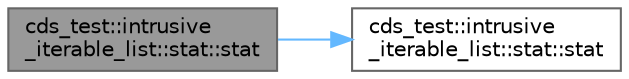digraph "cds_test::intrusive_iterable_list::stat::stat"
{
 // LATEX_PDF_SIZE
  bgcolor="transparent";
  edge [fontname=Helvetica,fontsize=10,labelfontname=Helvetica,labelfontsize=10];
  node [fontname=Helvetica,fontsize=10,shape=box,height=0.2,width=0.4];
  rankdir="LR";
  Node1 [id="Node000001",label="cds_test::intrusive\l_iterable_list::stat::stat",height=0.2,width=0.4,color="gray40", fillcolor="grey60", style="filled", fontcolor="black",tooltip=" "];
  Node1 -> Node2 [id="edge1_Node000001_Node000002",color="steelblue1",style="solid",tooltip=" "];
  Node2 [id="Node000002",label="cds_test::intrusive\l_iterable_list::stat::stat",height=0.2,width=0.4,color="grey40", fillcolor="white", style="filled",URL="$structcds__test_1_1intrusive__iterable__list_1_1stat.html#a49d87b8d52d72305f8144f7c3a003a22",tooltip=" "];
}
